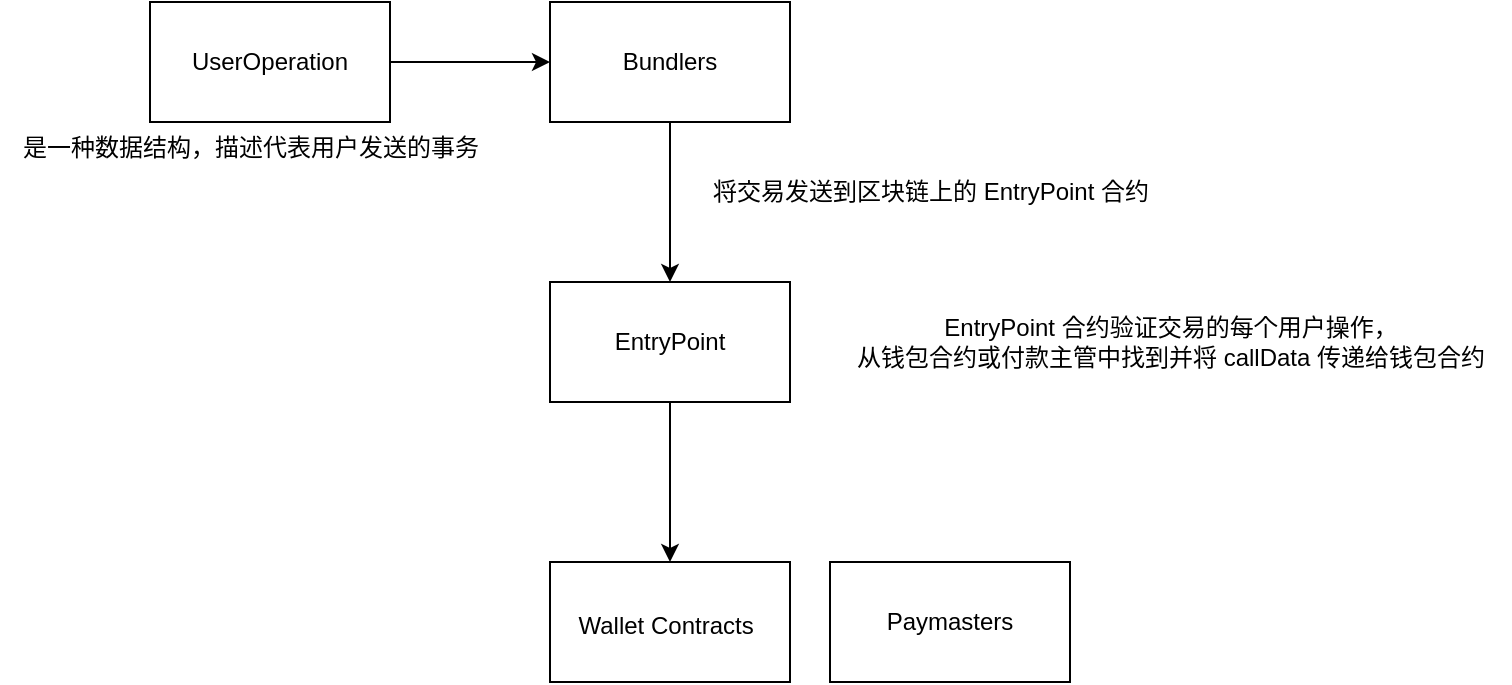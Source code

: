 <mxfile version="21.6.3" type="github">
  <diagram name="Page-1" id="AL29XffXqip_YUcMyfbM">
    <mxGraphModel dx="897" dy="562" grid="1" gridSize="10" guides="1" tooltips="1" connect="1" arrows="1" fold="1" page="1" pageScale="1" pageWidth="827" pageHeight="1169" math="0" shadow="0">
      <root>
        <mxCell id="0" />
        <mxCell id="1" parent="0" />
        <mxCell id="RcnW0wwoFUMvdB73wZT2-3" value="" style="edgeStyle=orthogonalEdgeStyle;rounded=0;orthogonalLoop=1;jettySize=auto;html=1;" edge="1" parent="1" source="RcnW0wwoFUMvdB73wZT2-1" target="RcnW0wwoFUMvdB73wZT2-2">
          <mxGeometry relative="1" as="geometry" />
        </mxCell>
        <mxCell id="RcnW0wwoFUMvdB73wZT2-1" value="UserOperation" style="rounded=0;whiteSpace=wrap;html=1;" vertex="1" parent="1">
          <mxGeometry x="160" y="250" width="120" height="60" as="geometry" />
        </mxCell>
        <mxCell id="RcnW0wwoFUMvdB73wZT2-5" value="" style="edgeStyle=orthogonalEdgeStyle;rounded=0;orthogonalLoop=1;jettySize=auto;html=1;" edge="1" parent="1" source="RcnW0wwoFUMvdB73wZT2-2" target="RcnW0wwoFUMvdB73wZT2-4">
          <mxGeometry relative="1" as="geometry" />
        </mxCell>
        <mxCell id="RcnW0wwoFUMvdB73wZT2-2" value="Bundlers" style="rounded=0;whiteSpace=wrap;html=1;" vertex="1" parent="1">
          <mxGeometry x="360" y="250" width="120" height="60" as="geometry" />
        </mxCell>
        <mxCell id="RcnW0wwoFUMvdB73wZT2-10" value="" style="edgeStyle=orthogonalEdgeStyle;rounded=0;orthogonalLoop=1;jettySize=auto;html=1;" edge="1" parent="1" source="RcnW0wwoFUMvdB73wZT2-4" target="RcnW0wwoFUMvdB73wZT2-9">
          <mxGeometry relative="1" as="geometry" />
        </mxCell>
        <mxCell id="RcnW0wwoFUMvdB73wZT2-4" value="EntryPoint" style="rounded=0;whiteSpace=wrap;html=1;" vertex="1" parent="1">
          <mxGeometry x="360" y="390" width="120" height="60" as="geometry" />
        </mxCell>
        <mxCell id="RcnW0wwoFUMvdB73wZT2-6" value="将交易发送到区块链上的 EntryPoint 合约" style="text;html=1;align=center;verticalAlign=middle;resizable=0;points=[];autosize=1;strokeColor=none;fillColor=none;" vertex="1" parent="1">
          <mxGeometry x="430" y="330" width="240" height="30" as="geometry" />
        </mxCell>
        <mxCell id="RcnW0wwoFUMvdB73wZT2-7" value="是一种数据结构，描述代表用户发送的事务" style="text;html=1;align=center;verticalAlign=middle;resizable=0;points=[];autosize=1;strokeColor=none;fillColor=none;" vertex="1" parent="1">
          <mxGeometry x="85" y="308" width="250" height="30" as="geometry" />
        </mxCell>
        <mxCell id="RcnW0wwoFUMvdB73wZT2-8" value="EntryPoint 合约验证交易的每个用户操作，&lt;br&gt;从钱包合约或付款主管中找到并将 callData 传递给钱包合约" style="text;html=1;align=center;verticalAlign=middle;resizable=0;points=[];autosize=1;strokeColor=none;fillColor=none;" vertex="1" parent="1">
          <mxGeometry x="500" y="400" width="340" height="40" as="geometry" />
        </mxCell>
        <mxCell id="RcnW0wwoFUMvdB73wZT2-9" value="Wallet Contracts&lt;span style=&quot;color: rgb(56, 66, 72); font-family: system-ui, -apple-system, &amp;quot;system-ui&amp;quot;, &amp;quot;Segoe UI&amp;quot;, Roboto, Oxygen, Ubuntu, Cantarell, &amp;quot;Fira Sans&amp;quot;, &amp;quot;Droid Sans&amp;quot;, &amp;quot;Helvetica Neue&amp;quot;, sans-serif; font-size: 15px; text-align: left; background-color: rgb(255, 255, 255);&quot;&gt;&amp;nbsp;&lt;/span&gt;" style="rounded=0;whiteSpace=wrap;html=1;" vertex="1" parent="1">
          <mxGeometry x="360" y="530" width="120" height="60" as="geometry" />
        </mxCell>
        <mxCell id="RcnW0wwoFUMvdB73wZT2-11" value="Paymasters" style="whiteSpace=wrap;html=1;" vertex="1" parent="1">
          <mxGeometry x="500" y="530" width="120" height="60" as="geometry" />
        </mxCell>
      </root>
    </mxGraphModel>
  </diagram>
</mxfile>
